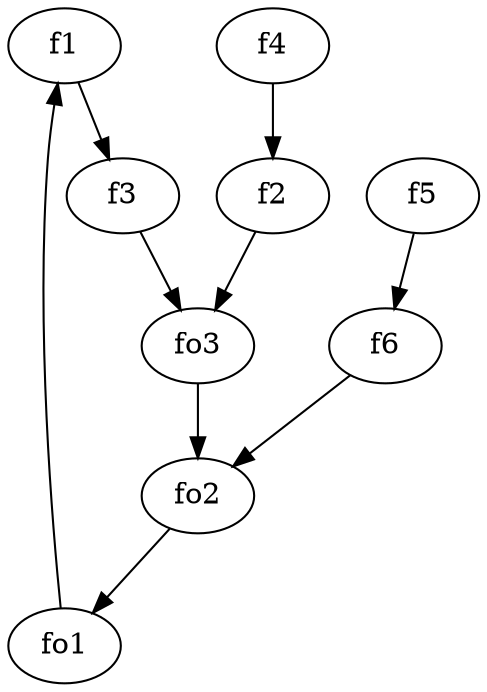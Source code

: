 strict digraph  {
f1;
f2;
f3;
f4;
f5;
f6;
fo1;
fo2;
fo3;
f1 -> f3  [weight=2];
f2 -> fo3  [weight=2];
f3 -> fo3  [weight=2];
f4 -> f2  [weight=2];
f5 -> f6  [weight=2];
f6 -> fo2  [weight=2];
fo1 -> f1  [weight=2];
fo2 -> fo1  [weight=2];
fo3 -> fo2  [weight=2];
}
